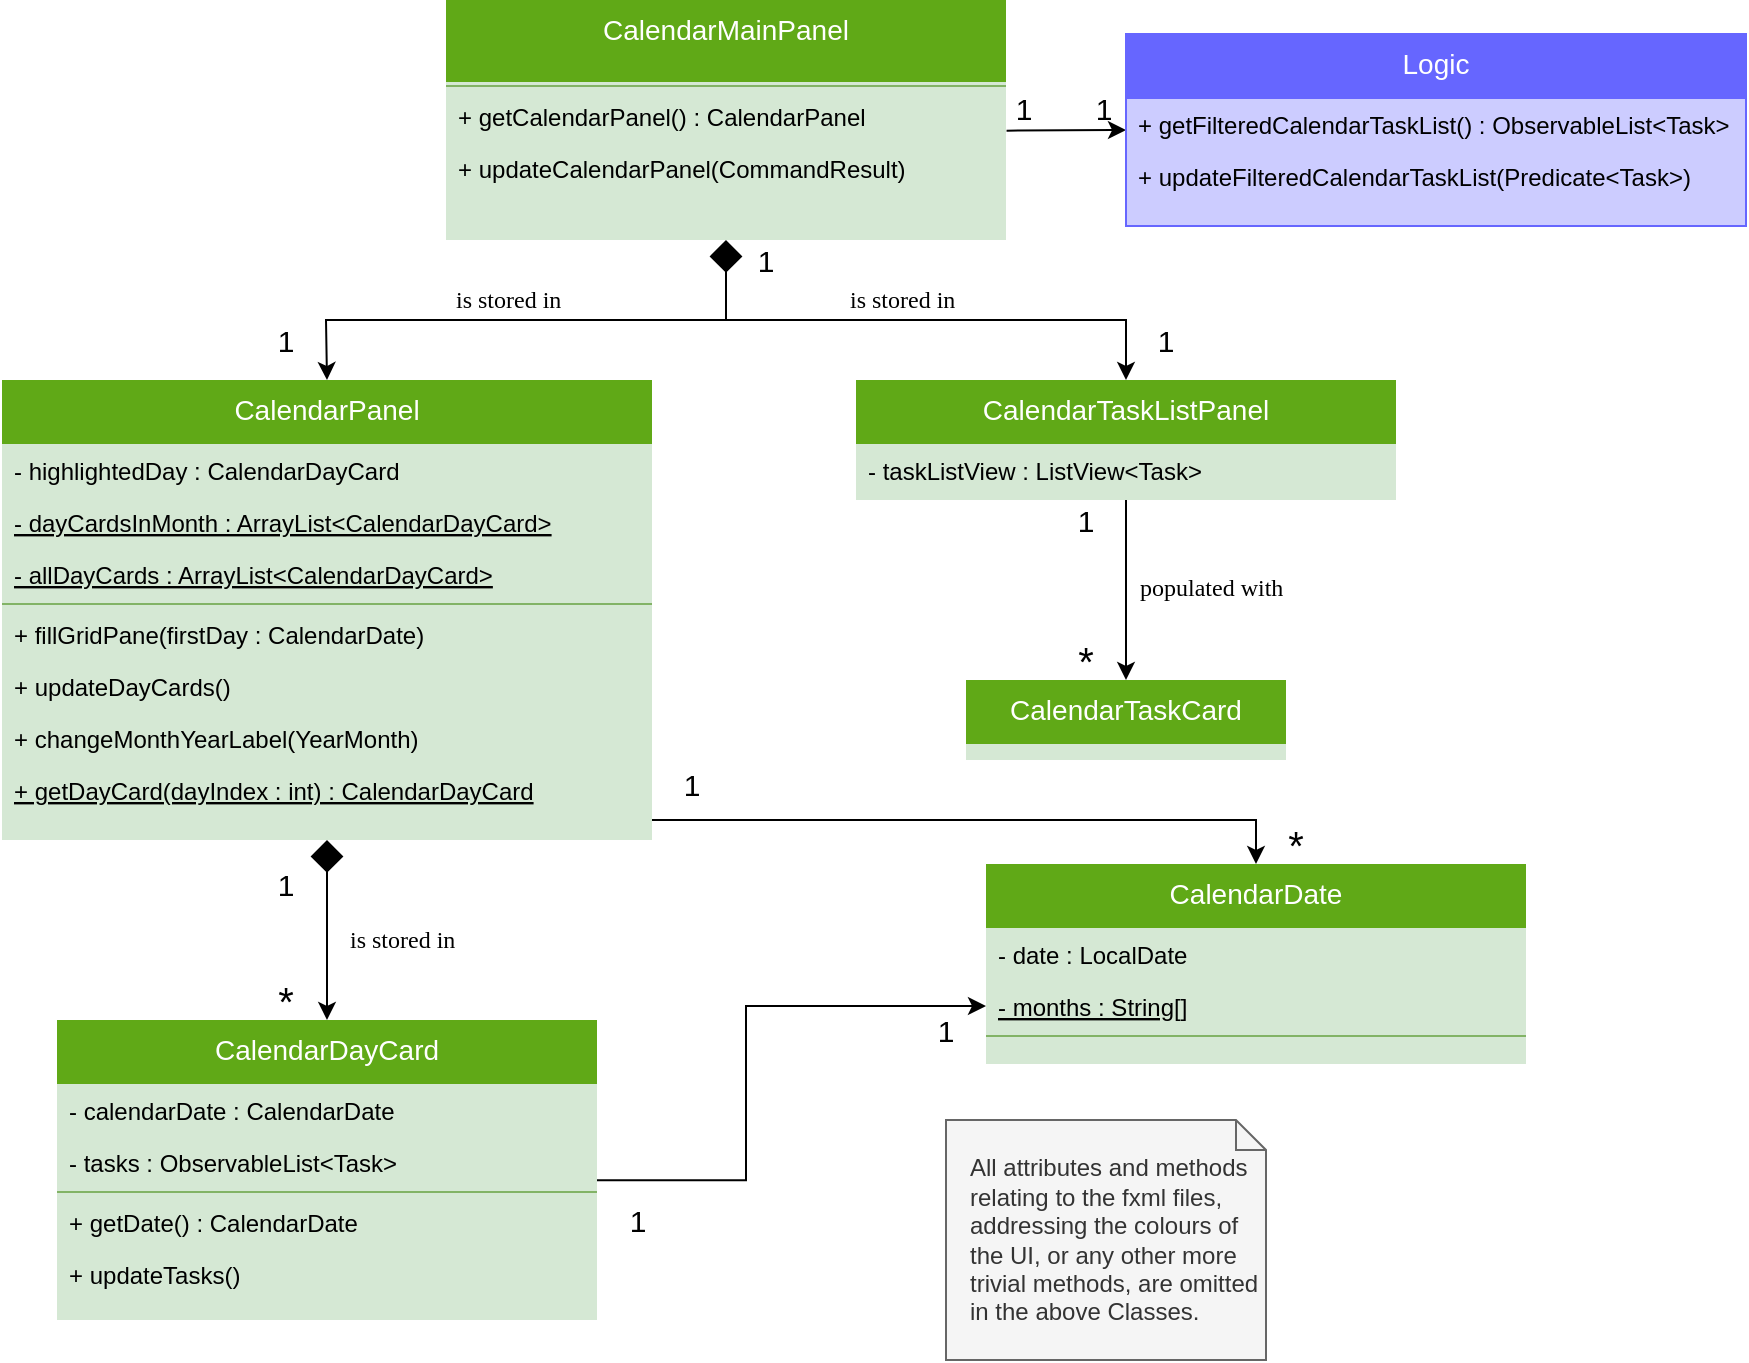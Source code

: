 <mxfile version="12.9.10" type="device"><diagram id="C5RBs43oDa-KdzZeNtuy" name="Page-1"><mxGraphModel dx="1006" dy="636" grid="1" gridSize="10" guides="1" tooltips="1" connect="1" arrows="1" fold="1" page="1" pageScale="1" pageWidth="827" pageHeight="1169" math="0" shadow="0"><root><mxCell id="WIyWlLk6GJQsqaUBKTNV-0"/><mxCell id="WIyWlLk6GJQsqaUBKTNV-1" parent="WIyWlLk6GJQsqaUBKTNV-0"/><mxCell id="X7Y5v6uyfDLDOSgQq14c-76" style="edgeStyle=orthogonalEdgeStyle;rounded=0;orthogonalLoop=1;jettySize=auto;html=1;exitX=1.001;exitY=0.782;exitDx=0;exitDy=0;entryX=0;entryY=0.5;entryDx=0;entryDy=0;startArrow=none;startFill=0;endArrow=classic;endFill=1;endSize=6;strokeColor=#000000;strokeWidth=1;fontSize=12;exitPerimeter=0;" parent="WIyWlLk6GJQsqaUBKTNV-1" source="X7Y5v6uyfDLDOSgQq14c-42" target="X7Y5v6uyfDLDOSgQq14c-74" edge="1"><mxGeometry relative="1" as="geometry"><Array as="points"><mxPoint x="640" y="155"/></Array></mxGeometry></mxCell><mxCell id="X7Y5v6uyfDLDOSgQq14c-15" value="CalendarMainPanel" style="swimlane;fontStyle=0;align=center;verticalAlign=top;childLayout=stackLayout;horizontal=1;startSize=41;horizontalStack=0;resizeParent=1;resizeLast=0;collapsible=1;marginBottom=0;rounded=0;shadow=0;strokeWidth=1;fillColor=#60a917;strokeColor=none;fontColor=#ffffff;swimlaneFillColor=#D5E8D4;fontSize=14;" parent="WIyWlLk6GJQsqaUBKTNV-1" vertex="1"><mxGeometry x="300" y="90" width="280" height="120" as="geometry"><mxRectangle x="130" y="380" width="160" height="26" as="alternateBounds"/></mxGeometry></mxCell><mxCell id="X7Y5v6uyfDLDOSgQq14c-20" value="" style="line;html=1;strokeWidth=1;align=left;verticalAlign=middle;spacingTop=-1;spacingLeft=3;spacingRight=3;rotatable=0;labelPosition=right;points=[];portConstraint=eastwest;fillColor=#d5e8d4;strokeColor=#82b366;shadow=0;gradientColor=none;" parent="X7Y5v6uyfDLDOSgQq14c-15" vertex="1"><mxGeometry y="41" width="280" height="4" as="geometry"/></mxCell><mxCell id="X7Y5v6uyfDLDOSgQq14c-42" value="+ getCalendarPanel() : CalendarPanel" style="text;strokeColor=none;fillColor=none;align=left;verticalAlign=top;spacingLeft=4;spacingRight=4;overflow=hidden;rotatable=0;points=[[0,0.5],[1,0.5]];portConstraint=eastwest;fontSize=12;" parent="X7Y5v6uyfDLDOSgQq14c-15" vertex="1"><mxGeometry y="45" width="280" height="26" as="geometry"/></mxCell><mxCell id="X7Y5v6uyfDLDOSgQq14c-43" value="+ updateCalendarPanel(CommandResult)" style="text;strokeColor=none;fillColor=none;align=left;verticalAlign=top;spacingLeft=4;spacingRight=4;overflow=hidden;rotatable=0;points=[[0,0.5],[1,0.5]];portConstraint=eastwest;fontSize=12;" parent="X7Y5v6uyfDLDOSgQq14c-15" vertex="1"><mxGeometry y="71" width="280" height="26" as="geometry"/></mxCell><mxCell id="OrdrLDbsiygVmOlIKMc1-78" value="&lt;div&gt;All attributes and methods relating to the fxml files, addressing the colours of the UI, or any other more trivial methods, are omitted in the above Classes.&lt;/div&gt;" style="shape=note;size=15;align=left;spacingLeft=10;html=1;whiteSpace=wrap;fillColor=#f5f5f5;strokeColor=#666666;fontColor=#333333;" parent="WIyWlLk6GJQsqaUBKTNV-1" vertex="1"><mxGeometry x="550" y="650" width="160" height="120" as="geometry"/></mxCell><mxCell id="lMQ-eq7lrg-k9CZ6m_1R-22" style="edgeStyle=orthogonalEdgeStyle;rounded=0;orthogonalLoop=1;jettySize=auto;html=1;exitX=0.5;exitY=1;exitDx=0;exitDy=0;entryX=0.5;entryY=0;entryDx=0;entryDy=0;" parent="WIyWlLk6GJQsqaUBKTNV-1" source="X7Y5v6uyfDLDOSgQq14c-21" target="lMQ-eq7lrg-k9CZ6m_1R-13" edge="1"><mxGeometry relative="1" as="geometry"/></mxCell><mxCell id="X7Y5v6uyfDLDOSgQq14c-21" value="CalendarTaskListPanel" style="swimlane;fontStyle=0;align=center;verticalAlign=top;childLayout=stackLayout;horizontal=1;startSize=32;horizontalStack=0;resizeParent=1;resizeLast=0;collapsible=1;marginBottom=0;rounded=0;shadow=0;strokeWidth=1;fillColor=#60a917;strokeColor=none;fontColor=#ffffff;swimlaneFillColor=#D5E8D4;fontSize=14;" parent="WIyWlLk6GJQsqaUBKTNV-1" vertex="1"><mxGeometry x="505" y="280" width="270" height="60" as="geometry"><mxRectangle x="505" y="280" width="160" height="26" as="alternateBounds"/></mxGeometry></mxCell><mxCell id="X7Y5v6uyfDLDOSgQq14c-22" value="- taskListView : ListView&lt;Task&gt;" style="text;align=left;verticalAlign=top;spacingLeft=4;spacingRight=4;overflow=hidden;rotatable=0;points=[[0,0.5],[1,0.5]];portConstraint=eastwest;rounded=0;shadow=0;html=0;fillColor=#d5e8d4;strokeColor=none;" parent="X7Y5v6uyfDLDOSgQq14c-21" vertex="1"><mxGeometry y="32" width="270" height="26" as="geometry"/></mxCell><mxCell id="X7Y5v6uyfDLDOSgQq14c-39" value="" style="endArrow=classic;html=1;endSize=6;startArrow=diamond;startSize=14;startFill=1;edgeStyle=orthogonalEdgeStyle;align=left;verticalAlign=bottom;fontSize=14;rounded=0;entryX=0.5;entryY=0;entryDx=0;entryDy=0;endFill=1;" parent="WIyWlLk6GJQsqaUBKTNV-1" target="X7Y5v6uyfDLDOSgQq14c-21" edge="1"><mxGeometry x="-0.924" relative="1" as="geometry"><mxPoint x="440" y="210" as="sourcePoint"/><mxPoint x="580" y="230" as="targetPoint"/><Array as="points"><mxPoint x="440" y="250"/><mxPoint x="640" y="250"/></Array><mxPoint as="offset"/></mxGeometry></mxCell><mxCell id="X7Y5v6uyfDLDOSgQq14c-40" value="" style="endArrow=classic;html=1;strokeWidth=1;fontSize=14;endFill=1;endSize=6;entryX=0.5;entryY=0;entryDx=0;entryDy=0;rounded=0;" parent="WIyWlLk6GJQsqaUBKTNV-1" target="X7Y5v6uyfDLDOSgQq14c-27" edge="1"><mxGeometry width="50" height="50" relative="1" as="geometry"><mxPoint x="440" y="250" as="sourcePoint"/><mxPoint x="241" y="275" as="targetPoint"/><Array as="points"><mxPoint x="240" y="250"/></Array></mxGeometry></mxCell><mxCell id="X7Y5v6uyfDLDOSgQq14c-41" value="" style="endArrow=classic;html=1;endSize=6;startArrow=diamond;startSize=14;startFill=1;edgeStyle=orthogonalEdgeStyle;align=left;verticalAlign=bottom;fontSize=14;rounded=0;endFill=1;exitX=0.5;exitY=1;exitDx=0;exitDy=0;entryX=0.5;entryY=0;entryDx=0;entryDy=0;" parent="WIyWlLk6GJQsqaUBKTNV-1" source="X7Y5v6uyfDLDOSgQq14c-27" target="zkfFHV4jXpPFQw0GAbJ--6" edge="1"><mxGeometry x="-0.924" relative="1" as="geometry"><mxPoint x="241" y="680" as="sourcePoint"/><mxPoint x="241" y="570" as="targetPoint"/><Array as="points"/><mxPoint as="offset"/></mxGeometry></mxCell><mxCell id="X7Y5v6uyfDLDOSgQq14c-27" value="CalendarPanel" style="swimlane;fontStyle=0;align=center;verticalAlign=top;childLayout=stackLayout;horizontal=1;startSize=32;horizontalStack=0;resizeParent=1;resizeLast=0;collapsible=1;marginBottom=0;rounded=0;shadow=0;strokeWidth=1;fillColor=#60a917;strokeColor=none;fontColor=#ffffff;swimlaneFillColor=#D5E8D4;fontSize=14;" parent="WIyWlLk6GJQsqaUBKTNV-1" vertex="1"><mxGeometry x="78" y="280" width="325" height="230" as="geometry"><mxRectangle x="130" y="380" width="160" height="26" as="alternateBounds"/></mxGeometry></mxCell><mxCell id="X7Y5v6uyfDLDOSgQq14c-28" value="- highlightedDay : CalendarDayCard" style="text;align=left;verticalAlign=top;spacingLeft=4;spacingRight=4;overflow=hidden;rotatable=0;points=[[0,0.5],[1,0.5]];portConstraint=eastwest;rounded=0;shadow=0;html=0;fillColor=#d5e8d4;strokeColor=none;" parent="X7Y5v6uyfDLDOSgQq14c-27" vertex="1"><mxGeometry y="32" width="325" height="26" as="geometry"/></mxCell><mxCell id="X7Y5v6uyfDLDOSgQq14c-52" value="- dayCardsInMonth : ArrayList&lt;CalendarDayCard&gt;" style="text;strokeColor=none;fillColor=none;align=left;verticalAlign=top;spacingLeft=4;spacingRight=4;overflow=hidden;rotatable=0;points=[[0,0.5],[1,0.5]];portConstraint=eastwest;fontSize=12;fontStyle=4" parent="X7Y5v6uyfDLDOSgQq14c-27" vertex="1"><mxGeometry y="58" width="325" height="26" as="geometry"/></mxCell><mxCell id="X7Y5v6uyfDLDOSgQq14c-53" value="- allDayCards : ArrayList&lt;CalendarDayCard&gt;" style="text;strokeColor=none;fillColor=none;align=left;verticalAlign=top;spacingLeft=4;spacingRight=4;overflow=hidden;rotatable=0;points=[[0,0.5],[1,0.5]];portConstraint=eastwest;fontSize=12;fontStyle=4" parent="X7Y5v6uyfDLDOSgQq14c-27" vertex="1"><mxGeometry y="84" width="325" height="26" as="geometry"/></mxCell><mxCell id="X7Y5v6uyfDLDOSgQq14c-32" value="" style="line;html=1;strokeWidth=1;align=left;verticalAlign=middle;spacingTop=-1;spacingLeft=3;spacingRight=3;rotatable=0;labelPosition=right;points=[];portConstraint=eastwest;fillColor=#d5e8d4;strokeColor=#82b366;shadow=0;gradientColor=none;" parent="X7Y5v6uyfDLDOSgQq14c-27" vertex="1"><mxGeometry y="110" width="325" height="4" as="geometry"/></mxCell><mxCell id="X7Y5v6uyfDLDOSgQq14c-44" value="+ fillGridPane(firstDay : CalendarDate)" style="text;strokeColor=none;fillColor=none;align=left;verticalAlign=top;spacingLeft=4;spacingRight=4;overflow=hidden;rotatable=0;points=[[0,0.5],[1,0.5]];portConstraint=eastwest;fontSize=12;" parent="X7Y5v6uyfDLDOSgQq14c-27" vertex="1"><mxGeometry y="114" width="325" height="26" as="geometry"/></mxCell><mxCell id="X7Y5v6uyfDLDOSgQq14c-45" value="+ updateDayCards()" style="text;strokeColor=none;fillColor=none;align=left;verticalAlign=top;spacingLeft=4;spacingRight=4;overflow=hidden;rotatable=0;points=[[0,0.5],[1,0.5]];portConstraint=eastwest;fontSize=12;" parent="X7Y5v6uyfDLDOSgQq14c-27" vertex="1"><mxGeometry y="140" width="325" height="26" as="geometry"/></mxCell><mxCell id="X7Y5v6uyfDLDOSgQq14c-46" value="+ changeMonthYearLabel(YearMonth)" style="text;strokeColor=none;fillColor=none;align=left;verticalAlign=top;spacingLeft=4;spacingRight=4;overflow=hidden;rotatable=0;points=[[0,0.5],[1,0.5]];portConstraint=eastwest;fontSize=12;" parent="X7Y5v6uyfDLDOSgQq14c-27" vertex="1"><mxGeometry y="166" width="325" height="26" as="geometry"/></mxCell><mxCell id="X7Y5v6uyfDLDOSgQq14c-48" value="+ getDayCard(dayIndex : int) : CalendarDayCard" style="text;strokeColor=none;fillColor=none;align=left;verticalAlign=top;spacingLeft=4;spacingRight=4;overflow=hidden;rotatable=0;points=[[0,0.5],[1,0.5]];portConstraint=eastwest;fontSize=12;fontStyle=4" parent="X7Y5v6uyfDLDOSgQq14c-27" vertex="1"><mxGeometry y="192" width="325" height="26" as="geometry"/></mxCell><mxCell id="zkfFHV4jXpPFQw0GAbJ--6" value="CalendarDayCard" style="swimlane;fontStyle=0;align=center;verticalAlign=top;childLayout=stackLayout;horizontal=1;startSize=32;horizontalStack=0;resizeParent=1;resizeLast=0;collapsible=1;marginBottom=0;rounded=0;shadow=0;strokeWidth=1;fillColor=#60a917;strokeColor=none;fontColor=#ffffff;swimlaneFillColor=#D5E8D4;fontSize=14;" parent="WIyWlLk6GJQsqaUBKTNV-1" vertex="1"><mxGeometry x="105.5" y="600" width="270" height="150" as="geometry"><mxRectangle x="130" y="380" width="160" height="26" as="alternateBounds"/></mxGeometry></mxCell><mxCell id="zkfFHV4jXpPFQw0GAbJ--8" value="- calendarDate : CalendarDate" style="text;align=left;verticalAlign=top;spacingLeft=4;spacingRight=4;overflow=hidden;rotatable=0;points=[[0,0.5],[1,0.5]];portConstraint=eastwest;rounded=0;shadow=0;html=0;fillColor=#d5e8d4;strokeColor=none;" parent="zkfFHV4jXpPFQw0GAbJ--6" vertex="1"><mxGeometry y="32" width="270" height="26" as="geometry"/></mxCell><mxCell id="zkfFHV4jXpPFQw0GAbJ--7" value="- tasks : ObservableList&lt;Task&gt;" style="text;align=left;verticalAlign=top;spacingLeft=4;spacingRight=4;overflow=hidden;rotatable=0;points=[[0,0.5],[1,0.5]];portConstraint=eastwest;fillColor=#d5e8d4;strokeColor=none;" parent="zkfFHV4jXpPFQw0GAbJ--6" vertex="1"><mxGeometry y="58" width="270" height="26" as="geometry"/></mxCell><mxCell id="zkfFHV4jXpPFQw0GAbJ--9" value="" style="line;html=1;strokeWidth=1;align=left;verticalAlign=middle;spacingTop=-1;spacingLeft=3;spacingRight=3;rotatable=0;labelPosition=right;points=[];portConstraint=eastwest;fillColor=#d5e8d4;strokeColor=#82b366;shadow=0;gradientColor=none;" parent="zkfFHV4jXpPFQw0GAbJ--6" vertex="1"><mxGeometry y="84" width="270" height="4" as="geometry"/></mxCell><mxCell id="X7Y5v6uyfDLDOSgQq14c-54" value="+ getDate() : CalendarDate" style="text;strokeColor=none;fillColor=none;align=left;verticalAlign=top;spacingLeft=4;spacingRight=4;overflow=hidden;rotatable=0;points=[[0,0.5],[1,0.5]];portConstraint=eastwest;fontSize=12;" parent="zkfFHV4jXpPFQw0GAbJ--6" vertex="1"><mxGeometry y="88" width="270" height="26" as="geometry"/></mxCell><mxCell id="X7Y5v6uyfDLDOSgQq14c-55" value="+ updateTasks()" style="text;strokeColor=none;fillColor=none;align=left;verticalAlign=top;spacingLeft=4;spacingRight=4;overflow=hidden;rotatable=0;points=[[0,0.5],[1,0.5]];portConstraint=eastwest;fontSize=12;" parent="zkfFHV4jXpPFQw0GAbJ--6" vertex="1"><mxGeometry y="114" width="270" height="26" as="geometry"/></mxCell><mxCell id="X7Y5v6uyfDLDOSgQq14c-74" value="Logic" style="swimlane;fontStyle=0;align=center;verticalAlign=top;childLayout=stackLayout;horizontal=1;startSize=32;horizontalStack=0;resizeParent=1;resizeLast=0;collapsible=1;marginBottom=0;rounded=0;shadow=0;strokeWidth=1;fillColor=#6666FF;strokeColor=#6666FF;fontColor=#ffffff;swimlaneFillColor=#CCCCFF;fontSize=14;" parent="WIyWlLk6GJQsqaUBKTNV-1" vertex="1"><mxGeometry x="640" y="107" width="310" height="96" as="geometry"><mxRectangle x="505" y="280" width="160" height="26" as="alternateBounds"/></mxGeometry></mxCell><mxCell id="fIgqEuUKHKl0KGqXv7sY-2" value="+ getFilteredCalendarTaskList() : ObservableList&lt;Task&gt;" style="text;strokeColor=none;fillColor=none;align=left;verticalAlign=top;spacingLeft=4;spacingRight=4;overflow=hidden;rotatable=0;points=[[0,0.5],[1,0.5]];portConstraint=eastwest;" parent="X7Y5v6uyfDLDOSgQq14c-74" vertex="1"><mxGeometry y="32" width="310" height="26" as="geometry"/></mxCell><mxCell id="fIgqEuUKHKl0KGqXv7sY-4" value="+ updateFilteredCalendarTaskList(Predicate&lt;Task&gt;)" style="text;strokeColor=none;fillColor=none;align=left;verticalAlign=top;spacingLeft=4;spacingRight=4;overflow=hidden;rotatable=0;points=[[0,0.5],[1,0.5]];portConstraint=eastwest;" parent="X7Y5v6uyfDLDOSgQq14c-74" vertex="1"><mxGeometry y="58" width="310" height="26" as="geometry"/></mxCell><mxCell id="lMQ-eq7lrg-k9CZ6m_1R-1" value="" style="group" parent="WIyWlLk6GJQsqaUBKTNV-1" vertex="1" connectable="0"><mxGeometry x="240.0" y="230" width="77.226" height="20" as="geometry"/></mxCell><mxCell id="lMQ-eq7lrg-k9CZ6m_1R-2" value="" style="shape=image;html=1;verticalAlign=top;verticalLabelPosition=bottom;labelBackgroundColor=#ffffff;imageAspect=0;aspect=fixed;image=https://cdn4.iconfinder.com/data/icons/ionicons/512/icon-arrow-right-b-128.png;rounded=1;shadow=0;rotation=-90;" parent="lMQ-eq7lrg-k9CZ6m_1R-1" vertex="1"><mxGeometry x="123.004" y="1.39" width="17.222" height="17.222" as="geometry"/></mxCell><mxCell id="lMQ-eq7lrg-k9CZ6m_1R-3" value="&lt;div align=&quot;left&quot;&gt;&lt;p&gt;&lt;font face=&quot;Times New Roman&quot;&gt;is stored in&lt;/font&gt;&lt;/p&gt;&lt;/div&gt;" style="text;html=1;align=left;verticalAlign=middle;whiteSpace=wrap;rounded=0;shadow=0;" parent="lMQ-eq7lrg-k9CZ6m_1R-1" vertex="1"><mxGeometry x="63" width="60" height="20" as="geometry"/></mxCell><mxCell id="lMQ-eq7lrg-k9CZ6m_1R-4" value="" style="group" parent="WIyWlLk6GJQsqaUBKTNV-1" vertex="1" connectable="0"><mxGeometry x="500.0" y="230" width="77.226" height="20" as="geometry"/></mxCell><mxCell id="lMQ-eq7lrg-k9CZ6m_1R-5" value="" style="shape=image;html=1;verticalAlign=top;verticalLabelPosition=bottom;labelBackgroundColor=#ffffff;imageAspect=0;aspect=fixed;image=https://cdn4.iconfinder.com/data/icons/ionicons/512/icon-arrow-right-b-128.png;rounded=1;shadow=0;rotation=-90;" parent="lMQ-eq7lrg-k9CZ6m_1R-4" vertex="1"><mxGeometry x="60.004" y="1.39" width="17.222" height="17.222" as="geometry"/></mxCell><mxCell id="lMQ-eq7lrg-k9CZ6m_1R-6" value="&lt;div align=&quot;left&quot;&gt;&lt;p&gt;&lt;font face=&quot;Times New Roman&quot;&gt;is stored in&lt;/font&gt;&lt;/p&gt;&lt;/div&gt;" style="text;html=1;align=left;verticalAlign=middle;whiteSpace=wrap;rounded=0;shadow=0;" parent="lMQ-eq7lrg-k9CZ6m_1R-4" vertex="1"><mxGeometry width="60" height="20" as="geometry"/></mxCell><mxCell id="lMQ-eq7lrg-k9CZ6m_1R-7" value="" style="group" parent="WIyWlLk6GJQsqaUBKTNV-1" vertex="1" connectable="0"><mxGeometry x="250.0" y="550" width="77.226" height="20" as="geometry"/></mxCell><mxCell id="lMQ-eq7lrg-k9CZ6m_1R-8" value="" style="shape=image;html=1;verticalAlign=top;verticalLabelPosition=bottom;labelBackgroundColor=#ffffff;imageAspect=0;aspect=fixed;image=https://cdn4.iconfinder.com/data/icons/ionicons/512/icon-arrow-right-b-128.png;rounded=1;shadow=0;rotation=-90;" parent="lMQ-eq7lrg-k9CZ6m_1R-7" vertex="1"><mxGeometry x="60.004" y="1.39" width="17.222" height="17.222" as="geometry"/></mxCell><mxCell id="lMQ-eq7lrg-k9CZ6m_1R-9" value="&lt;div align=&quot;left&quot;&gt;&lt;p&gt;&lt;font face=&quot;Times New Roman&quot;&gt;is stored in&lt;/font&gt;&lt;/p&gt;&lt;/div&gt;" style="text;html=1;align=left;verticalAlign=middle;whiteSpace=wrap;rounded=0;shadow=0;" parent="lMQ-eq7lrg-k9CZ6m_1R-7" vertex="1"><mxGeometry width="60" height="20" as="geometry"/></mxCell><mxCell id="lMQ-eq7lrg-k9CZ6m_1R-19" value="" style="group" parent="WIyWlLk6GJQsqaUBKTNV-1" vertex="1" connectable="0"><mxGeometry x="465.0" y="546" width="77.226" height="20.01" as="geometry"/></mxCell><mxCell id="lMQ-eq7lrg-k9CZ6m_1R-24" value="" style="group" parent="WIyWlLk6GJQsqaUBKTNV-1" vertex="1" connectable="0"><mxGeometry x="645" y="372.61" width="80" height="21.39" as="geometry"/></mxCell><mxCell id="lMQ-eq7lrg-k9CZ6m_1R-26" value="&lt;div align=&quot;left&quot;&gt;&lt;p&gt;&lt;font face=&quot;Times New Roman&quot;&gt;populated with&lt;/font&gt;&lt;/p&gt;&lt;/div&gt;" style="text;html=1;align=left;verticalAlign=middle;whiteSpace=wrap;rounded=0;shadow=0;" parent="lMQ-eq7lrg-k9CZ6m_1R-24" vertex="1"><mxGeometry y="1.39" width="80" height="20" as="geometry"/></mxCell><mxCell id="lMQ-eq7lrg-k9CZ6m_1R-25" value="" style="shape=image;html=1;verticalAlign=top;verticalLabelPosition=bottom;labelBackgroundColor=#ffffff;imageAspect=0;aspect=fixed;image=https://cdn4.iconfinder.com/data/icons/ionicons/512/icon-arrow-right-b-128.png;rounded=1;shadow=0;rotation=90;" parent="WIyWlLk6GJQsqaUBKTNV-1" vertex="1"><mxGeometry x="718.004" y="376.78" width="17.222" height="17.222" as="geometry"/></mxCell><mxCell id="lMQ-eq7lrg-k9CZ6m_1R-28" value="&lt;font style=&quot;font-size: 15px&quot;&gt;1&lt;/font&gt;" style="text;html=1;strokeColor=none;fillColor=none;align=center;verticalAlign=middle;whiteSpace=wrap;rounded=0;" parent="WIyWlLk6GJQsqaUBKTNV-1" vertex="1"><mxGeometry x="609" y="134" width="40" height="20" as="geometry"/></mxCell><mxCell id="lMQ-eq7lrg-k9CZ6m_1R-29" value="&lt;font style=&quot;font-size: 15px&quot;&gt;1&lt;/font&gt;" style="text;html=1;strokeColor=none;fillColor=none;align=center;verticalAlign=middle;whiteSpace=wrap;rounded=0;" parent="WIyWlLk6GJQsqaUBKTNV-1" vertex="1"><mxGeometry x="200" y="250" width="40" height="20" as="geometry"/></mxCell><mxCell id="lMQ-eq7lrg-k9CZ6m_1R-31" value="&lt;font style=&quot;font-size: 15px&quot;&gt;1&lt;/font&gt;" style="text;html=1;strokeColor=none;fillColor=none;align=center;verticalAlign=middle;whiteSpace=wrap;rounded=0;" parent="WIyWlLk6GJQsqaUBKTNV-1" vertex="1"><mxGeometry x="640" y="250" width="40" height="20" as="geometry"/></mxCell><mxCell id="lMQ-eq7lrg-k9CZ6m_1R-13" value="CalendarTaskCard" style="swimlane;fontStyle=0;align=center;verticalAlign=top;childLayout=stackLayout;horizontal=1;startSize=32;horizontalStack=0;resizeParent=1;resizeLast=0;collapsible=1;marginBottom=0;rounded=0;shadow=0;strokeWidth=1;fillColor=#60a917;strokeColor=none;fontColor=#ffffff;swimlaneFillColor=#D5E8D4;fontSize=14;" parent="WIyWlLk6GJQsqaUBKTNV-1" vertex="1"><mxGeometry x="560" y="430" width="160" height="40" as="geometry"><mxRectangle x="505" y="280" width="160" height="26" as="alternateBounds"/></mxGeometry></mxCell><mxCell id="lMQ-eq7lrg-k9CZ6m_1R-33" value="&lt;font style=&quot;font-size: 20px&quot;&gt;*&lt;/font&gt;" style="text;html=1;strokeColor=none;fillColor=none;align=center;verticalAlign=middle;whiteSpace=wrap;rounded=0;" parent="WIyWlLk6GJQsqaUBKTNV-1" vertex="1"><mxGeometry x="600" y="410" width="40" height="20" as="geometry"/></mxCell><mxCell id="lMQ-eq7lrg-k9CZ6m_1R-35" value="&lt;font style=&quot;font-size: 15px&quot;&gt;1&lt;/font&gt;" style="text;html=1;strokeColor=none;fillColor=none;align=center;verticalAlign=middle;whiteSpace=wrap;rounded=0;" parent="WIyWlLk6GJQsqaUBKTNV-1" vertex="1"><mxGeometry x="600" y="340" width="40" height="20" as="geometry"/></mxCell><mxCell id="lMQ-eq7lrg-k9CZ6m_1R-45" style="edgeStyle=orthogonalEdgeStyle;rounded=0;orthogonalLoop=1;jettySize=auto;html=1;entryX=0;entryY=0.5;entryDx=0;entryDy=0;exitX=1;exitY=0.849;exitDx=0;exitDy=0;exitPerimeter=0;" parent="WIyWlLk6GJQsqaUBKTNV-1" source="zkfFHV4jXpPFQw0GAbJ--7" target="X7Y5v6uyfDLDOSgQq14c-35" edge="1"><mxGeometry relative="1" as="geometry"><mxPoint x="490" y="590" as="targetPoint"/><mxPoint x="376" y="680" as="sourcePoint"/><Array as="points"><mxPoint x="450" y="680"/><mxPoint x="450" y="593"/></Array></mxGeometry></mxCell><mxCell id="lMQ-eq7lrg-k9CZ6m_1R-36" value="&lt;font style=&quot;font-size: 15px&quot;&gt;1&lt;/font&gt;" style="text;html=1;strokeColor=none;fillColor=none;align=center;verticalAlign=middle;whiteSpace=wrap;rounded=0;" parent="WIyWlLk6GJQsqaUBKTNV-1" vertex="1"><mxGeometry x="375.5" y="690" width="40" height="20" as="geometry"/></mxCell><mxCell id="lMQ-eq7lrg-k9CZ6m_1R-37" value="&lt;font style=&quot;font-size: 15px&quot;&gt;1&lt;/font&gt;" style="text;html=1;strokeColor=none;fillColor=none;align=center;verticalAlign=middle;whiteSpace=wrap;rounded=0;" parent="WIyWlLk6GJQsqaUBKTNV-1" vertex="1"><mxGeometry x="530" y="595" width="40" height="20" as="geometry"/></mxCell><mxCell id="lMQ-eq7lrg-k9CZ6m_1R-38" value="&lt;font style=&quot;font-size: 15px&quot;&gt;1&lt;/font&gt;" style="text;html=1;strokeColor=none;fillColor=none;align=center;verticalAlign=middle;whiteSpace=wrap;rounded=0;" parent="WIyWlLk6GJQsqaUBKTNV-1" vertex="1"><mxGeometry x="200" y="522" width="40" height="20" as="geometry"/></mxCell><mxCell id="lMQ-eq7lrg-k9CZ6m_1R-39" value="&lt;font style=&quot;font-size: 20px&quot;&gt;*&lt;/font&gt;" style="text;html=1;strokeColor=none;fillColor=none;align=center;verticalAlign=middle;whiteSpace=wrap;rounded=0;" parent="WIyWlLk6GJQsqaUBKTNV-1" vertex="1"><mxGeometry x="200" y="580" width="40" height="20" as="geometry"/></mxCell><mxCell id="lMQ-eq7lrg-k9CZ6m_1R-44" style="edgeStyle=orthogonalEdgeStyle;rounded=0;orthogonalLoop=1;jettySize=auto;html=1;entryX=0.5;entryY=0;entryDx=0;entryDy=0;" parent="WIyWlLk6GJQsqaUBKTNV-1" target="X7Y5v6uyfDLDOSgQq14c-33" edge="1"><mxGeometry relative="1" as="geometry"><mxPoint x="403" y="500" as="sourcePoint"/><Array as="points"><mxPoint x="403" y="500"/><mxPoint x="705" y="500"/></Array></mxGeometry></mxCell><mxCell id="lMQ-eq7lrg-k9CZ6m_1R-40" value="&lt;font style=&quot;font-size: 15px&quot;&gt;1&lt;/font&gt;" style="text;html=1;strokeColor=none;fillColor=none;align=center;verticalAlign=middle;whiteSpace=wrap;rounded=0;" parent="WIyWlLk6GJQsqaUBKTNV-1" vertex="1"><mxGeometry x="403" y="472" width="40" height="20" as="geometry"/></mxCell><mxCell id="X7Y5v6uyfDLDOSgQq14c-33" value="CalendarDate" style="swimlane;fontStyle=0;align=center;verticalAlign=top;childLayout=stackLayout;horizontal=1;startSize=32;horizontalStack=0;resizeParent=1;resizeLast=0;collapsible=1;marginBottom=0;rounded=0;shadow=0;strokeWidth=1;fillColor=#60a917;strokeColor=none;fontColor=#ffffff;swimlaneFillColor=#D5E8D4;fontSize=14;" parent="WIyWlLk6GJQsqaUBKTNV-1" vertex="1"><mxGeometry x="570" y="522" width="270" height="100" as="geometry"><mxRectangle x="130" y="380" width="160" height="26" as="alternateBounds"/></mxGeometry></mxCell><mxCell id="X7Y5v6uyfDLDOSgQq14c-34" value="- date : LocalDate" style="text;align=left;verticalAlign=top;spacingLeft=4;spacingRight=4;overflow=hidden;rotatable=0;points=[[0,0.5],[1,0.5]];portConstraint=eastwest;rounded=0;shadow=0;html=0;fillColor=#d5e8d4;strokeColor=none;" parent="X7Y5v6uyfDLDOSgQq14c-33" vertex="1"><mxGeometry y="32" width="270" height="26" as="geometry"/></mxCell><mxCell id="X7Y5v6uyfDLDOSgQq14c-35" value="- months : String[]" style="text;align=left;verticalAlign=top;spacingLeft=4;spacingRight=4;overflow=hidden;rotatable=0;points=[[0,0.5],[1,0.5]];portConstraint=eastwest;fillColor=#d5e8d4;strokeColor=none;fontStyle=4" parent="X7Y5v6uyfDLDOSgQq14c-33" vertex="1"><mxGeometry y="58" width="270" height="26" as="geometry"/></mxCell><mxCell id="X7Y5v6uyfDLDOSgQq14c-38" value="" style="line;html=1;strokeWidth=1;align=left;verticalAlign=middle;spacingTop=-1;spacingLeft=3;spacingRight=3;rotatable=0;labelPosition=right;points=[];portConstraint=eastwest;fillColor=#d5e8d4;strokeColor=#82b366;shadow=0;gradientColor=none;" parent="X7Y5v6uyfDLDOSgQq14c-33" vertex="1"><mxGeometry y="84" width="270" height="4" as="geometry"/></mxCell><mxCell id="lMQ-eq7lrg-k9CZ6m_1R-42" value="&lt;font style=&quot;font-size: 20px&quot;&gt;*&lt;/font&gt;" style="text;html=1;strokeColor=none;fillColor=none;align=center;verticalAlign=middle;whiteSpace=wrap;rounded=0;" parent="WIyWlLk6GJQsqaUBKTNV-1" vertex="1"><mxGeometry x="704.61" y="502" width="40" height="20" as="geometry"/></mxCell><mxCell id="lMQ-eq7lrg-k9CZ6m_1R-48" value="&lt;font style=&quot;font-size: 15px&quot;&gt;1&lt;/font&gt;" style="text;html=1;strokeColor=none;fillColor=none;align=center;verticalAlign=middle;whiteSpace=wrap;rounded=0;" parent="WIyWlLk6GJQsqaUBKTNV-1" vertex="1"><mxGeometry x="569" y="134" width="40" height="20" as="geometry"/></mxCell><mxCell id="lMQ-eq7lrg-k9CZ6m_1R-51" value="&lt;font style=&quot;font-size: 15px&quot;&gt;1&lt;/font&gt;" style="text;html=1;strokeColor=none;fillColor=none;align=center;verticalAlign=middle;whiteSpace=wrap;rounded=0;" parent="WIyWlLk6GJQsqaUBKTNV-1" vertex="1"><mxGeometry x="440" y="210" width="40" height="20" as="geometry"/></mxCell></root></mxGraphModel></diagram></mxfile>
